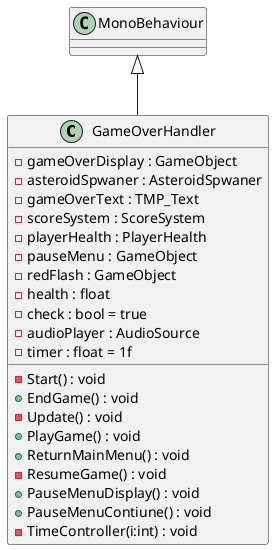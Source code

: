 @startuml
class GameOverHandler {
    - gameOverDisplay : GameObject
    - asteroidSpwaner : AsteroidSpwaner
    - gameOverText : TMP_Text
    - scoreSystem : ScoreSystem
    - playerHealth : PlayerHealth
    - pauseMenu : GameObject
    - redFlash : GameObject
    - health : float
    - check : bool = true
    - audioPlayer : AudioSource
    - timer : float = 1f
    - Start() : void
    + EndGame() : void
    - Update() : void
    + PlayGame() : void
    + ReturnMainMenu() : void
    - ResumeGame() : void
    + PauseMenuDisplay() : void
    + PauseMenuContiune() : void
    - TimeController(i:int) : void
}
MonoBehaviour <|-- GameOverHandler
@enduml
